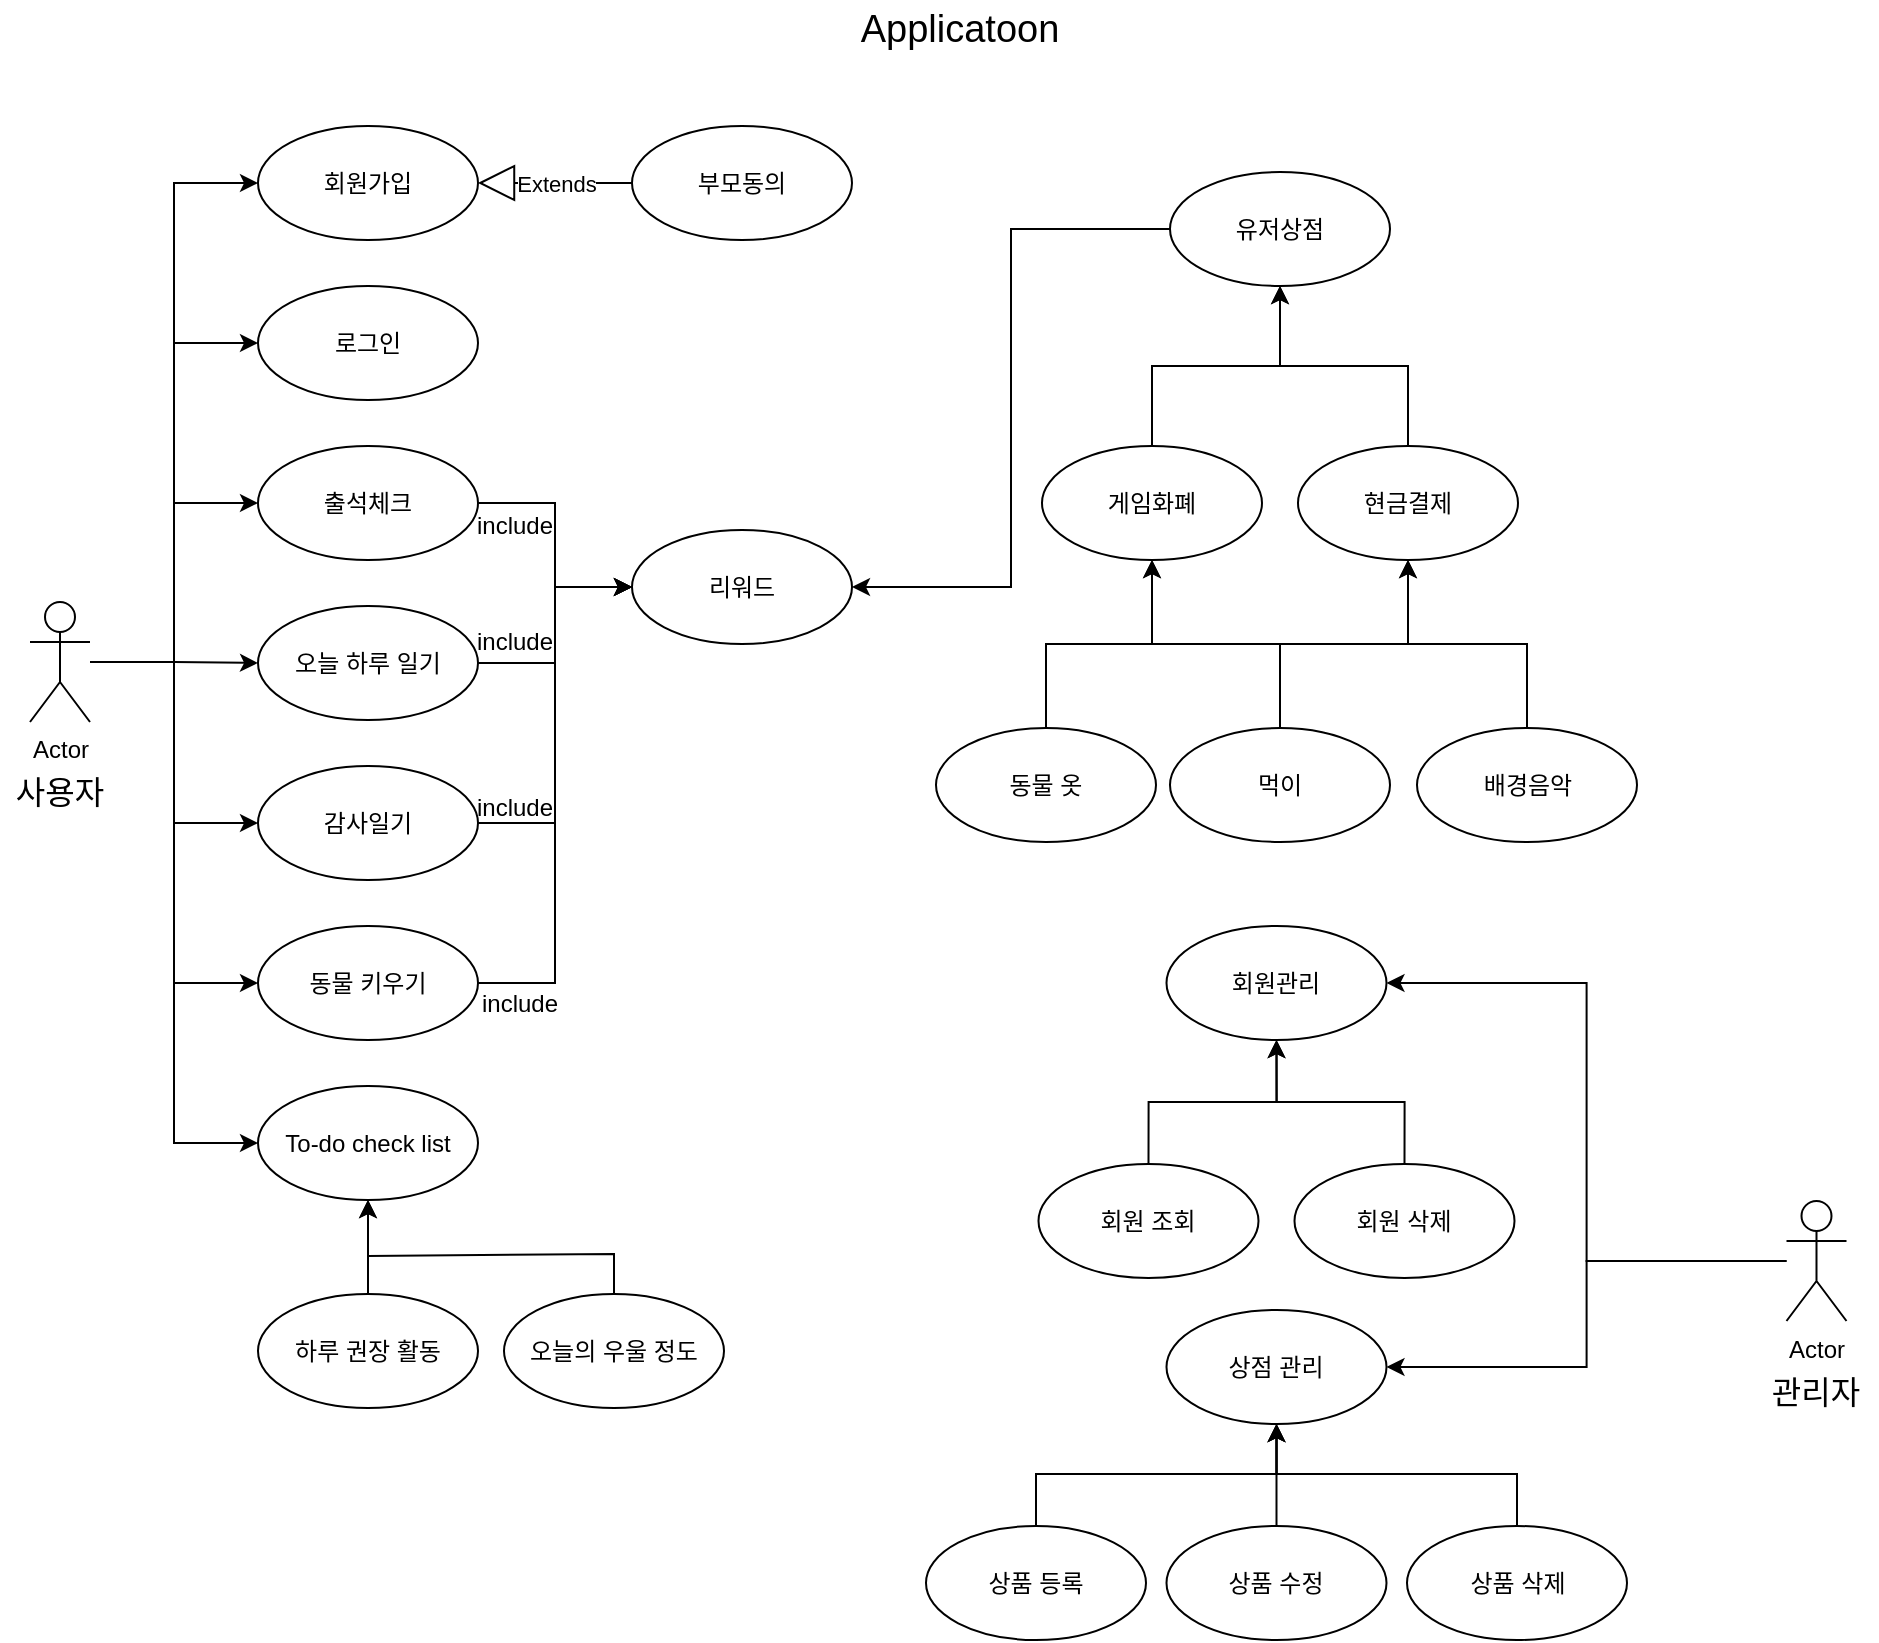 <mxfile version="22.0.2" type="device">
  <diagram name="페이지-1" id="EcRWFTAwZawXJ_B6GhMB">
    <mxGraphModel dx="1744" dy="2678" grid="0" gridSize="10" guides="1" tooltips="1" connect="1" arrows="1" fold="1" page="1" pageScale="1" pageWidth="1169" pageHeight="1654" math="0" shadow="0">
      <root>
        <mxCell id="0" />
        <mxCell id="1" parent="0" />
        <mxCell id="ou2SRTkiECW-GHpdry6g-65" style="edgeStyle=orthogonalEdgeStyle;rounded=0;orthogonalLoop=1;jettySize=auto;html=1;entryX=0;entryY=0.5;entryDx=0;entryDy=0;" edge="1" parent="1" source="lct_QjtMk0k5qS95cAoG-1" target="ou2SRTkiECW-GHpdry6g-4">
          <mxGeometry relative="1" as="geometry" />
        </mxCell>
        <mxCell id="ou2SRTkiECW-GHpdry6g-66" style="edgeStyle=orthogonalEdgeStyle;rounded=0;orthogonalLoop=1;jettySize=auto;html=1;entryX=0;entryY=0.5;entryDx=0;entryDy=0;" edge="1" parent="1" source="lct_QjtMk0k5qS95cAoG-1" target="ou2SRTkiECW-GHpdry6g-12">
          <mxGeometry relative="1" as="geometry" />
        </mxCell>
        <mxCell id="ou2SRTkiECW-GHpdry6g-68" style="edgeStyle=orthogonalEdgeStyle;rounded=0;orthogonalLoop=1;jettySize=auto;html=1;entryX=0;entryY=0.5;entryDx=0;entryDy=0;" edge="1" parent="1" source="lct_QjtMk0k5qS95cAoG-1" target="ou2SRTkiECW-GHpdry6g-13">
          <mxGeometry relative="1" as="geometry" />
        </mxCell>
        <mxCell id="ou2SRTkiECW-GHpdry6g-69" style="edgeStyle=orthogonalEdgeStyle;rounded=0;orthogonalLoop=1;jettySize=auto;html=1;entryX=0;entryY=0.5;entryDx=0;entryDy=0;" edge="1" parent="1" source="lct_QjtMk0k5qS95cAoG-1" target="ou2SRTkiECW-GHpdry6g-15">
          <mxGeometry relative="1" as="geometry" />
        </mxCell>
        <mxCell id="ou2SRTkiECW-GHpdry6g-70" style="edgeStyle=orthogonalEdgeStyle;rounded=0;orthogonalLoop=1;jettySize=auto;html=1;entryX=0;entryY=0.5;entryDx=0;entryDy=0;" edge="1" parent="1" source="lct_QjtMk0k5qS95cAoG-1" target="ou2SRTkiECW-GHpdry6g-16">
          <mxGeometry relative="1" as="geometry" />
        </mxCell>
        <mxCell id="ou2SRTkiECW-GHpdry6g-71" style="edgeStyle=orthogonalEdgeStyle;rounded=0;orthogonalLoop=1;jettySize=auto;html=1;entryX=0;entryY=0.5;entryDx=0;entryDy=0;" edge="1" parent="1" source="lct_QjtMk0k5qS95cAoG-1" target="ou2SRTkiECW-GHpdry6g-22">
          <mxGeometry relative="1" as="geometry" />
        </mxCell>
        <mxCell id="ou2SRTkiECW-GHpdry6g-82" style="edgeStyle=orthogonalEdgeStyle;rounded=0;orthogonalLoop=1;jettySize=auto;html=1;entryX=0;entryY=0.5;entryDx=0;entryDy=0;" edge="1" parent="1" source="lct_QjtMk0k5qS95cAoG-1" target="ou2SRTkiECW-GHpdry6g-14">
          <mxGeometry relative="1" as="geometry" />
        </mxCell>
        <mxCell id="lct_QjtMk0k5qS95cAoG-1" value="Actor" style="shape=umlActor;verticalLabelPosition=bottom;verticalAlign=top;html=1;outlineConnect=0;" parent="1" vertex="1">
          <mxGeometry x="21" y="-652" width="30" height="60" as="geometry" />
        </mxCell>
        <mxCell id="lct_QjtMk0k5qS95cAoG-2" value="사용자" style="text;html=1;strokeColor=none;fillColor=none;align=center;verticalAlign=middle;whiteSpace=wrap;rounded=0;fontSize=16;" parent="1" vertex="1">
          <mxGeometry x="6" y="-572" width="60" height="30" as="geometry" />
        </mxCell>
        <mxCell id="ou2SRTkiECW-GHpdry6g-2" value="&lt;font style=&quot;font-size: 19px;&quot;&gt;Applicatoon&lt;/font&gt;" style="text;html=1;strokeColor=none;fillColor=none;align=center;verticalAlign=middle;whiteSpace=wrap;rounded=0;" vertex="1" parent="1">
          <mxGeometry x="436" y="-953" width="100" height="30" as="geometry" />
        </mxCell>
        <mxCell id="ou2SRTkiECW-GHpdry6g-4" value="회원가입" style="ellipse;whiteSpace=wrap;html=1;fillColor=none;" vertex="1" parent="1">
          <mxGeometry x="135" y="-890" width="110" height="57" as="geometry" />
        </mxCell>
        <mxCell id="ou2SRTkiECW-GHpdry6g-12" value="로그인" style="ellipse;whiteSpace=wrap;html=1;fillColor=none;" vertex="1" parent="1">
          <mxGeometry x="135" y="-810" width="110" height="57" as="geometry" />
        </mxCell>
        <mxCell id="ou2SRTkiECW-GHpdry6g-73" style="edgeStyle=orthogonalEdgeStyle;rounded=0;orthogonalLoop=1;jettySize=auto;html=1;entryX=0;entryY=0.5;entryDx=0;entryDy=0;" edge="1" parent="1" source="ou2SRTkiECW-GHpdry6g-13" target="ou2SRTkiECW-GHpdry6g-30">
          <mxGeometry relative="1" as="geometry" />
        </mxCell>
        <mxCell id="ou2SRTkiECW-GHpdry6g-13" value="오늘 하루 일기" style="ellipse;whiteSpace=wrap;html=1;fillColor=none;" vertex="1" parent="1">
          <mxGeometry x="135" y="-650" width="110" height="57" as="geometry" />
        </mxCell>
        <mxCell id="ou2SRTkiECW-GHpdry6g-72" style="edgeStyle=orthogonalEdgeStyle;rounded=0;orthogonalLoop=1;jettySize=auto;html=1;entryX=0;entryY=0.5;entryDx=0;entryDy=0;" edge="1" parent="1" source="ou2SRTkiECW-GHpdry6g-14" target="ou2SRTkiECW-GHpdry6g-30">
          <mxGeometry relative="1" as="geometry" />
        </mxCell>
        <mxCell id="ou2SRTkiECW-GHpdry6g-14" value="출석체크" style="ellipse;whiteSpace=wrap;html=1;fillColor=none;" vertex="1" parent="1">
          <mxGeometry x="135" y="-730" width="110" height="57" as="geometry" />
        </mxCell>
        <mxCell id="ou2SRTkiECW-GHpdry6g-75" style="edgeStyle=orthogonalEdgeStyle;rounded=0;orthogonalLoop=1;jettySize=auto;html=1;entryX=0;entryY=0.5;entryDx=0;entryDy=0;" edge="1" parent="1" source="ou2SRTkiECW-GHpdry6g-15" target="ou2SRTkiECW-GHpdry6g-30">
          <mxGeometry relative="1" as="geometry" />
        </mxCell>
        <mxCell id="ou2SRTkiECW-GHpdry6g-15" value="감사일기" style="ellipse;whiteSpace=wrap;html=1;fillColor=none;" vertex="1" parent="1">
          <mxGeometry x="135" y="-570" width="110" height="57" as="geometry" />
        </mxCell>
        <mxCell id="ou2SRTkiECW-GHpdry6g-76" style="edgeStyle=orthogonalEdgeStyle;rounded=0;orthogonalLoop=1;jettySize=auto;html=1;entryX=0;entryY=0.5;entryDx=0;entryDy=0;" edge="1" parent="1" source="ou2SRTkiECW-GHpdry6g-16" target="ou2SRTkiECW-GHpdry6g-30">
          <mxGeometry relative="1" as="geometry" />
        </mxCell>
        <mxCell id="ou2SRTkiECW-GHpdry6g-16" value="동물 키우기" style="ellipse;whiteSpace=wrap;html=1;fillColor=none;" vertex="1" parent="1">
          <mxGeometry x="135" y="-490" width="110" height="57" as="geometry" />
        </mxCell>
        <mxCell id="ou2SRTkiECW-GHpdry6g-22" value="To-do check list" style="ellipse;whiteSpace=wrap;html=1;fillColor=none;" vertex="1" parent="1">
          <mxGeometry x="135" y="-410" width="110" height="57" as="geometry" />
        </mxCell>
        <mxCell id="ou2SRTkiECW-GHpdry6g-30" value="리워드" style="ellipse;whiteSpace=wrap;html=1;fillColor=none;" vertex="1" parent="1">
          <mxGeometry x="322" y="-688" width="110" height="57" as="geometry" />
        </mxCell>
        <mxCell id="ou2SRTkiECW-GHpdry6g-39" value="include" style="text;html=1;strokeColor=none;fillColor=none;align=center;verticalAlign=middle;whiteSpace=wrap;rounded=0;" vertex="1" parent="1">
          <mxGeometry x="244.5" y="-700" width="37" height="20" as="geometry" />
        </mxCell>
        <mxCell id="ou2SRTkiECW-GHpdry6g-40" value="include" style="text;html=1;strokeColor=none;fillColor=none;align=center;verticalAlign=middle;whiteSpace=wrap;rounded=0;" vertex="1" parent="1">
          <mxGeometry x="241.5" y="-641" width="43" height="18" as="geometry" />
        </mxCell>
        <mxCell id="ou2SRTkiECW-GHpdry6g-41" value="include" style="text;html=1;strokeColor=none;fillColor=none;align=center;verticalAlign=middle;whiteSpace=wrap;rounded=0;" vertex="1" parent="1">
          <mxGeometry x="241.5" y="-559" width="43" height="20" as="geometry" />
        </mxCell>
        <mxCell id="ou2SRTkiECW-GHpdry6g-43" value="include" style="text;html=1;strokeColor=none;fillColor=none;align=center;verticalAlign=middle;whiteSpace=wrap;rounded=0;" vertex="1" parent="1">
          <mxGeometry x="244.5" y="-458" width="42" height="14" as="geometry" />
        </mxCell>
        <mxCell id="ou2SRTkiECW-GHpdry6g-46" value="오늘의 우울 정도" style="ellipse;whiteSpace=wrap;html=1;fillColor=none;" vertex="1" parent="1">
          <mxGeometry x="258" y="-306" width="110" height="57" as="geometry" />
        </mxCell>
        <mxCell id="ou2SRTkiECW-GHpdry6g-47" value="하루 권장 활동" style="ellipse;whiteSpace=wrap;html=1;fillColor=none;" vertex="1" parent="1">
          <mxGeometry x="135" y="-306" width="110" height="57" as="geometry" />
        </mxCell>
        <mxCell id="ou2SRTkiECW-GHpdry6g-50" value="" style="endArrow=classic;html=1;rounded=0;entryX=0.5;entryY=1;entryDx=0;entryDy=0;" edge="1" parent="1" source="ou2SRTkiECW-GHpdry6g-47" target="ou2SRTkiECW-GHpdry6g-22">
          <mxGeometry width="50" height="50" relative="1" as="geometry">
            <mxPoint x="184" y="-438" as="sourcePoint" />
            <mxPoint x="234" y="-488" as="targetPoint" />
          </mxGeometry>
        </mxCell>
        <mxCell id="ou2SRTkiECW-GHpdry6g-52" value="" style="endArrow=classic;html=1;rounded=0;entryX=0.5;entryY=1;entryDx=0;entryDy=0;exitX=0.5;exitY=0;exitDx=0;exitDy=0;" edge="1" parent="1" source="ou2SRTkiECW-GHpdry6g-46" target="ou2SRTkiECW-GHpdry6g-22">
          <mxGeometry width="50" height="50" relative="1" as="geometry">
            <mxPoint x="200" y="-296" as="sourcePoint" />
            <mxPoint x="200" y="-343" as="targetPoint" />
            <Array as="points">
              <mxPoint x="313" y="-326" />
              <mxPoint x="190" y="-325" />
            </Array>
          </mxGeometry>
        </mxCell>
        <mxCell id="ou2SRTkiECW-GHpdry6g-53" value="부모동의" style="ellipse;whiteSpace=wrap;html=1;fillColor=none;" vertex="1" parent="1">
          <mxGeometry x="322" y="-890" width="110" height="57" as="geometry" />
        </mxCell>
        <mxCell id="ou2SRTkiECW-GHpdry6g-55" value="Extends" style="endArrow=block;endSize=16;endFill=0;html=1;rounded=0;entryX=1;entryY=0.5;entryDx=0;entryDy=0;exitX=0;exitY=0.5;exitDx=0;exitDy=0;" edge="1" parent="1" source="ou2SRTkiECW-GHpdry6g-53" target="ou2SRTkiECW-GHpdry6g-4">
          <mxGeometry width="160" relative="1" as="geometry">
            <mxPoint x="272" y="-773" as="sourcePoint" />
            <mxPoint x="432" y="-773" as="targetPoint" />
          </mxGeometry>
        </mxCell>
        <mxCell id="ou2SRTkiECW-GHpdry6g-62" style="edgeStyle=orthogonalEdgeStyle;rounded=0;orthogonalLoop=1;jettySize=auto;html=1;exitX=0;exitY=0.5;exitDx=0;exitDy=0;entryX=1;entryY=0.5;entryDx=0;entryDy=0;" edge="1" parent="1" source="ou2SRTkiECW-GHpdry6g-56" target="ou2SRTkiECW-GHpdry6g-30">
          <mxGeometry relative="1" as="geometry" />
        </mxCell>
        <mxCell id="ou2SRTkiECW-GHpdry6g-56" value="유저상점" style="ellipse;whiteSpace=wrap;html=1;fillColor=none;" vertex="1" parent="1">
          <mxGeometry x="591" y="-867" width="110" height="57" as="geometry" />
        </mxCell>
        <mxCell id="ou2SRTkiECW-GHpdry6g-92" style="edgeStyle=orthogonalEdgeStyle;rounded=0;orthogonalLoop=1;jettySize=auto;html=1;entryX=0.5;entryY=1;entryDx=0;entryDy=0;" edge="1" parent="1" source="ou2SRTkiECW-GHpdry6g-85" target="ou2SRTkiECW-GHpdry6g-56">
          <mxGeometry relative="1" as="geometry" />
        </mxCell>
        <mxCell id="ou2SRTkiECW-GHpdry6g-85" value="게임화폐" style="ellipse;whiteSpace=wrap;html=1;fillColor=none;" vertex="1" parent="1">
          <mxGeometry x="527" y="-730" width="110" height="57" as="geometry" />
        </mxCell>
        <mxCell id="ou2SRTkiECW-GHpdry6g-93" style="edgeStyle=orthogonalEdgeStyle;rounded=0;orthogonalLoop=1;jettySize=auto;html=1;entryX=0.5;entryY=1;entryDx=0;entryDy=0;" edge="1" parent="1" source="ou2SRTkiECW-GHpdry6g-88" target="ou2SRTkiECW-GHpdry6g-56">
          <mxGeometry relative="1" as="geometry" />
        </mxCell>
        <mxCell id="ou2SRTkiECW-GHpdry6g-88" value="현금결제" style="ellipse;whiteSpace=wrap;html=1;fillColor=none;" vertex="1" parent="1">
          <mxGeometry x="655" y="-730" width="110" height="57" as="geometry" />
        </mxCell>
        <mxCell id="ou2SRTkiECW-GHpdry6g-116" style="edgeStyle=orthogonalEdgeStyle;rounded=0;orthogonalLoop=1;jettySize=auto;html=1;" edge="1" parent="1" source="ou2SRTkiECW-GHpdry6g-89" target="ou2SRTkiECW-GHpdry6g-85">
          <mxGeometry relative="1" as="geometry" />
        </mxCell>
        <mxCell id="ou2SRTkiECW-GHpdry6g-89" value="동물 옷" style="ellipse;whiteSpace=wrap;html=1;fillColor=none;" vertex="1" parent="1">
          <mxGeometry x="474" y="-589" width="110" height="57" as="geometry" />
        </mxCell>
        <mxCell id="ou2SRTkiECW-GHpdry6g-117" style="edgeStyle=orthogonalEdgeStyle;rounded=0;orthogonalLoop=1;jettySize=auto;html=1;entryX=0.5;entryY=1;entryDx=0;entryDy=0;" edge="1" parent="1" source="ou2SRTkiECW-GHpdry6g-90" target="ou2SRTkiECW-GHpdry6g-85">
          <mxGeometry relative="1" as="geometry" />
        </mxCell>
        <mxCell id="ou2SRTkiECW-GHpdry6g-119" style="edgeStyle=orthogonalEdgeStyle;rounded=0;orthogonalLoop=1;jettySize=auto;html=1;entryX=0.5;entryY=1;entryDx=0;entryDy=0;" edge="1" parent="1" source="ou2SRTkiECW-GHpdry6g-90" target="ou2SRTkiECW-GHpdry6g-88">
          <mxGeometry relative="1" as="geometry" />
        </mxCell>
        <mxCell id="ou2SRTkiECW-GHpdry6g-90" value="먹이" style="ellipse;whiteSpace=wrap;html=1;fillColor=none;" vertex="1" parent="1">
          <mxGeometry x="591" y="-589" width="110" height="57" as="geometry" />
        </mxCell>
        <mxCell id="ou2SRTkiECW-GHpdry6g-118" style="edgeStyle=orthogonalEdgeStyle;rounded=0;orthogonalLoop=1;jettySize=auto;html=1;entryX=0.5;entryY=1;entryDx=0;entryDy=0;" edge="1" parent="1" source="ou2SRTkiECW-GHpdry6g-91" target="ou2SRTkiECW-GHpdry6g-88">
          <mxGeometry relative="1" as="geometry" />
        </mxCell>
        <mxCell id="ou2SRTkiECW-GHpdry6g-91" value="배경음악" style="ellipse;whiteSpace=wrap;html=1;fillColor=none;" vertex="1" parent="1">
          <mxGeometry x="714.5" y="-589" width="110" height="57" as="geometry" />
        </mxCell>
        <mxCell id="ou2SRTkiECW-GHpdry6g-120" value="회원관리" style="ellipse;whiteSpace=wrap;html=1;fillColor=none;" vertex="1" parent="1">
          <mxGeometry x="589.25" y="-490" width="110" height="57" as="geometry" />
        </mxCell>
        <mxCell id="ou2SRTkiECW-GHpdry6g-121" style="edgeStyle=orthogonalEdgeStyle;rounded=0;orthogonalLoop=1;jettySize=auto;html=1;entryX=0.5;entryY=1;entryDx=0;entryDy=0;" edge="1" parent="1" source="ou2SRTkiECW-GHpdry6g-122" target="ou2SRTkiECW-GHpdry6g-120">
          <mxGeometry relative="1" as="geometry" />
        </mxCell>
        <mxCell id="ou2SRTkiECW-GHpdry6g-122" value="회원 조회" style="ellipse;whiteSpace=wrap;html=1;fillColor=none;" vertex="1" parent="1">
          <mxGeometry x="525.25" y="-371" width="110" height="57" as="geometry" />
        </mxCell>
        <mxCell id="ou2SRTkiECW-GHpdry6g-123" style="edgeStyle=orthogonalEdgeStyle;rounded=0;orthogonalLoop=1;jettySize=auto;html=1;entryX=0.5;entryY=1;entryDx=0;entryDy=0;" edge="1" parent="1" source="ou2SRTkiECW-GHpdry6g-124" target="ou2SRTkiECW-GHpdry6g-120">
          <mxGeometry relative="1" as="geometry" />
        </mxCell>
        <mxCell id="ou2SRTkiECW-GHpdry6g-124" value="회원 삭제" style="ellipse;whiteSpace=wrap;html=1;fillColor=none;" vertex="1" parent="1">
          <mxGeometry x="653.25" y="-371" width="110" height="57" as="geometry" />
        </mxCell>
        <mxCell id="ou2SRTkiECW-GHpdry6g-143" style="edgeStyle=orthogonalEdgeStyle;rounded=0;orthogonalLoop=1;jettySize=auto;html=1;" edge="1" parent="1" source="ou2SRTkiECW-GHpdry6g-126" target="ou2SRTkiECW-GHpdry6g-132">
          <mxGeometry relative="1" as="geometry">
            <Array as="points">
              <mxPoint x="524.25" y="-216" />
              <mxPoint x="644.25" y="-216" />
            </Array>
          </mxGeometry>
        </mxCell>
        <mxCell id="ou2SRTkiECW-GHpdry6g-126" value="상품 등록" style="ellipse;whiteSpace=wrap;html=1;fillColor=none;" vertex="1" parent="1">
          <mxGeometry x="469" y="-190" width="110" height="57" as="geometry" />
        </mxCell>
        <mxCell id="ou2SRTkiECW-GHpdry6g-141" style="edgeStyle=orthogonalEdgeStyle;rounded=0;orthogonalLoop=1;jettySize=auto;html=1;entryX=0.5;entryY=1;entryDx=0;entryDy=0;" edge="1" parent="1" source="ou2SRTkiECW-GHpdry6g-129" target="ou2SRTkiECW-GHpdry6g-132">
          <mxGeometry relative="1" as="geometry" />
        </mxCell>
        <mxCell id="ou2SRTkiECW-GHpdry6g-129" value="상품 수정" style="ellipse;whiteSpace=wrap;html=1;fillColor=none;" vertex="1" parent="1">
          <mxGeometry x="589.25" y="-190" width="110" height="57" as="geometry" />
        </mxCell>
        <mxCell id="ou2SRTkiECW-GHpdry6g-142" style="edgeStyle=orthogonalEdgeStyle;rounded=0;orthogonalLoop=1;jettySize=auto;html=1;entryX=0.5;entryY=1;entryDx=0;entryDy=0;" edge="1" parent="1" source="ou2SRTkiECW-GHpdry6g-131" target="ou2SRTkiECW-GHpdry6g-132">
          <mxGeometry relative="1" as="geometry">
            <Array as="points">
              <mxPoint x="764.25" y="-216" />
              <mxPoint x="644.25" y="-216" />
            </Array>
          </mxGeometry>
        </mxCell>
        <mxCell id="ou2SRTkiECW-GHpdry6g-131" value="상품 삭제" style="ellipse;whiteSpace=wrap;html=1;fillColor=none;" vertex="1" parent="1">
          <mxGeometry x="709.5" y="-190" width="110" height="57" as="geometry" />
        </mxCell>
        <mxCell id="ou2SRTkiECW-GHpdry6g-132" value="상점 관리" style="ellipse;whiteSpace=wrap;html=1;fillColor=none;" vertex="1" parent="1">
          <mxGeometry x="589.25" y="-298" width="110" height="57" as="geometry" />
        </mxCell>
        <mxCell id="ou2SRTkiECW-GHpdry6g-146" style="edgeStyle=orthogonalEdgeStyle;rounded=0;orthogonalLoop=1;jettySize=auto;html=1;entryX=1;entryY=0.5;entryDx=0;entryDy=0;" edge="1" parent="1" source="ou2SRTkiECW-GHpdry6g-144" target="ou2SRTkiECW-GHpdry6g-120">
          <mxGeometry relative="1" as="geometry" />
        </mxCell>
        <mxCell id="ou2SRTkiECW-GHpdry6g-147" style="edgeStyle=orthogonalEdgeStyle;rounded=0;orthogonalLoop=1;jettySize=auto;html=1;entryX=1;entryY=0.5;entryDx=0;entryDy=0;" edge="1" parent="1" source="ou2SRTkiECW-GHpdry6g-144" target="ou2SRTkiECW-GHpdry6g-132">
          <mxGeometry relative="1" as="geometry" />
        </mxCell>
        <mxCell id="ou2SRTkiECW-GHpdry6g-144" value="Actor" style="shape=umlActor;verticalLabelPosition=bottom;verticalAlign=top;html=1;outlineConnect=0;" vertex="1" parent="1">
          <mxGeometry x="899.25" y="-352.5" width="30" height="60" as="geometry" />
        </mxCell>
        <mxCell id="ou2SRTkiECW-GHpdry6g-145" value="관리자" style="text;html=1;strokeColor=none;fillColor=none;align=center;verticalAlign=middle;whiteSpace=wrap;rounded=0;fontSize=16;" vertex="1" parent="1">
          <mxGeometry x="884.25" y="-272.5" width="60" height="30" as="geometry" />
        </mxCell>
      </root>
    </mxGraphModel>
  </diagram>
</mxfile>
